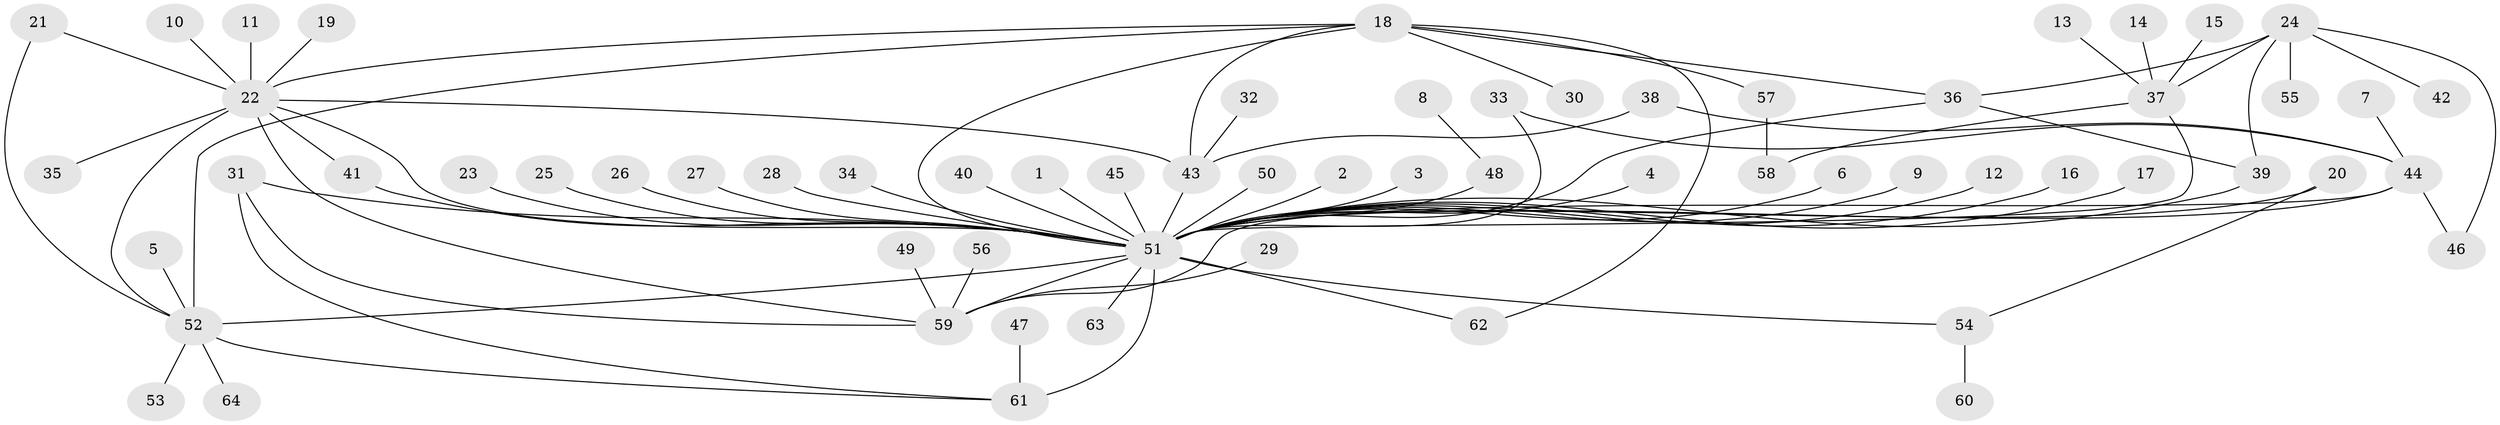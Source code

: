 // original degree distribution, {6: 0.04878048780487805, 16: 0.008130081300813009, 1: 0.5121951219512195, 4: 0.032520325203252036, 25: 0.008130081300813009, 3: 0.10569105691056911, 2: 0.23577235772357724, 5: 0.016260162601626018, 8: 0.024390243902439025, 13: 0.008130081300813009}
// Generated by graph-tools (version 1.1) at 2025/49/03/09/25 03:49:55]
// undirected, 64 vertices, 85 edges
graph export_dot {
graph [start="1"]
  node [color=gray90,style=filled];
  1;
  2;
  3;
  4;
  5;
  6;
  7;
  8;
  9;
  10;
  11;
  12;
  13;
  14;
  15;
  16;
  17;
  18;
  19;
  20;
  21;
  22;
  23;
  24;
  25;
  26;
  27;
  28;
  29;
  30;
  31;
  32;
  33;
  34;
  35;
  36;
  37;
  38;
  39;
  40;
  41;
  42;
  43;
  44;
  45;
  46;
  47;
  48;
  49;
  50;
  51;
  52;
  53;
  54;
  55;
  56;
  57;
  58;
  59;
  60;
  61;
  62;
  63;
  64;
  1 -- 51 [weight=1.0];
  2 -- 51 [weight=1.0];
  3 -- 51 [weight=1.0];
  4 -- 51 [weight=1.0];
  5 -- 52 [weight=1.0];
  6 -- 51 [weight=1.0];
  7 -- 44 [weight=1.0];
  8 -- 48 [weight=1.0];
  9 -- 51 [weight=1.0];
  10 -- 22 [weight=1.0];
  11 -- 22 [weight=1.0];
  12 -- 51 [weight=1.0];
  13 -- 37 [weight=1.0];
  14 -- 37 [weight=1.0];
  15 -- 37 [weight=1.0];
  16 -- 51 [weight=1.0];
  17 -- 51 [weight=1.0];
  18 -- 22 [weight=1.0];
  18 -- 30 [weight=1.0];
  18 -- 36 [weight=1.0];
  18 -- 43 [weight=1.0];
  18 -- 51 [weight=1.0];
  18 -- 52 [weight=1.0];
  18 -- 57 [weight=1.0];
  18 -- 62 [weight=1.0];
  19 -- 22 [weight=1.0];
  20 -- 51 [weight=1.0];
  20 -- 54 [weight=1.0];
  21 -- 22 [weight=1.0];
  21 -- 52 [weight=1.0];
  22 -- 35 [weight=1.0];
  22 -- 41 [weight=1.0];
  22 -- 43 [weight=2.0];
  22 -- 51 [weight=1.0];
  22 -- 52 [weight=1.0];
  22 -- 59 [weight=1.0];
  23 -- 51 [weight=1.0];
  24 -- 36 [weight=1.0];
  24 -- 37 [weight=1.0];
  24 -- 39 [weight=1.0];
  24 -- 42 [weight=1.0];
  24 -- 46 [weight=1.0];
  24 -- 55 [weight=1.0];
  25 -- 51 [weight=1.0];
  26 -- 51 [weight=1.0];
  27 -- 51 [weight=1.0];
  28 -- 51 [weight=1.0];
  29 -- 59 [weight=1.0];
  31 -- 51 [weight=1.0];
  31 -- 59 [weight=1.0];
  31 -- 61 [weight=1.0];
  32 -- 43 [weight=1.0];
  33 -- 44 [weight=1.0];
  33 -- 51 [weight=1.0];
  34 -- 51 [weight=1.0];
  36 -- 39 [weight=1.0];
  36 -- 51 [weight=1.0];
  37 -- 51 [weight=1.0];
  37 -- 58 [weight=1.0];
  38 -- 43 [weight=1.0];
  38 -- 44 [weight=1.0];
  39 -- 51 [weight=1.0];
  40 -- 51 [weight=1.0];
  41 -- 51 [weight=1.0];
  43 -- 51 [weight=1.0];
  44 -- 46 [weight=1.0];
  44 -- 51 [weight=1.0];
  44 -- 59 [weight=1.0];
  45 -- 51 [weight=1.0];
  47 -- 61 [weight=1.0];
  48 -- 51 [weight=1.0];
  49 -- 59 [weight=1.0];
  50 -- 51 [weight=1.0];
  51 -- 52 [weight=3.0];
  51 -- 54 [weight=1.0];
  51 -- 59 [weight=2.0];
  51 -- 61 [weight=2.0];
  51 -- 62 [weight=1.0];
  51 -- 63 [weight=1.0];
  52 -- 53 [weight=1.0];
  52 -- 61 [weight=1.0];
  52 -- 64 [weight=1.0];
  54 -- 60 [weight=1.0];
  56 -- 59 [weight=1.0];
  57 -- 58 [weight=1.0];
}
